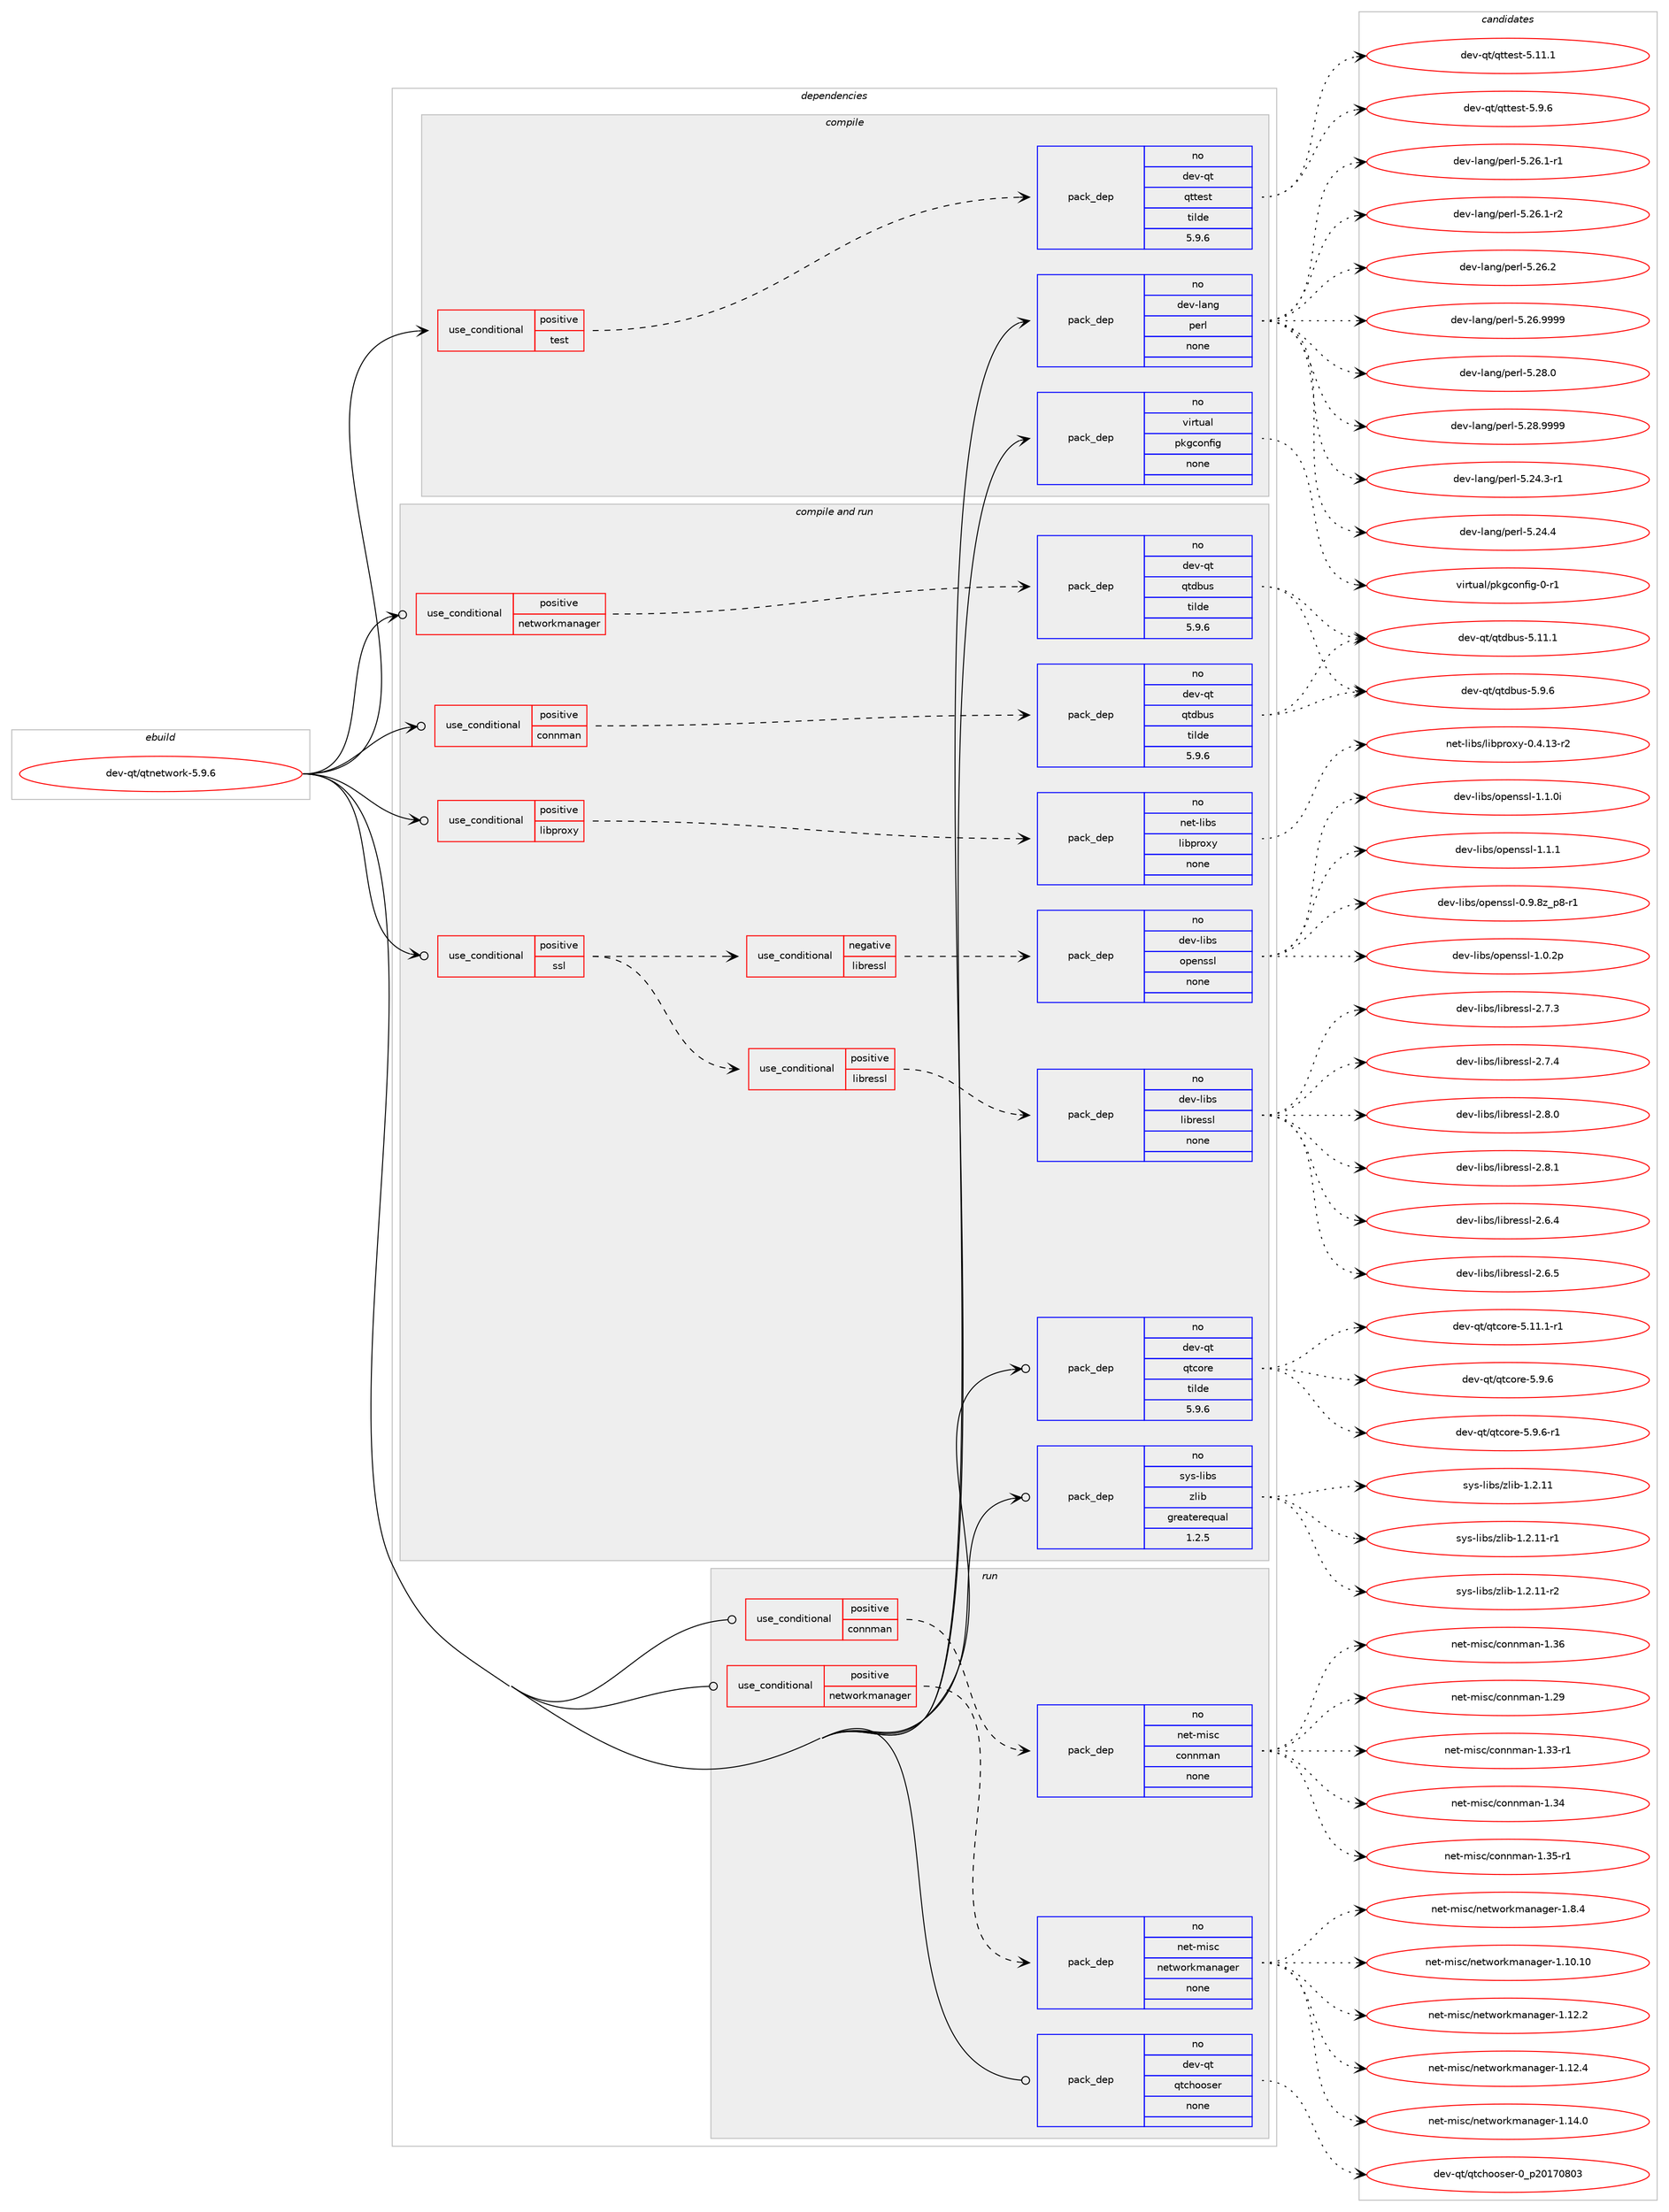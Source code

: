 digraph prolog {

# *************
# Graph options
# *************

newrank=true;
concentrate=true;
compound=true;
graph [rankdir=LR,fontname=Helvetica,fontsize=10,ranksep=1.5];#, ranksep=2.5, nodesep=0.2];
edge  [arrowhead=vee];
node  [fontname=Helvetica,fontsize=10];

# **********
# The ebuild
# **********

subgraph cluster_leftcol {
color=gray;
rank=same;
label=<<i>ebuild</i>>;
id [label="dev-qt/qtnetwork-5.9.6", color=red, width=4, href="../dev-qt/qtnetwork-5.9.6.svg"];
}

# ****************
# The dependencies
# ****************

subgraph cluster_midcol {
color=gray;
label=<<i>dependencies</i>>;
subgraph cluster_compile {
fillcolor="#eeeeee";
style=filled;
label=<<i>compile</i>>;
subgraph cond1101 {
dependency4993 [label=<<TABLE BORDER="0" CELLBORDER="1" CELLSPACING="0" CELLPADDING="4"><TR><TD ROWSPAN="3" CELLPADDING="10">use_conditional</TD></TR><TR><TD>positive</TD></TR><TR><TD>test</TD></TR></TABLE>>, shape=none, color=red];
subgraph pack3774 {
dependency4994 [label=<<TABLE BORDER="0" CELLBORDER="1" CELLSPACING="0" CELLPADDING="4" WIDTH="220"><TR><TD ROWSPAN="6" CELLPADDING="30">pack_dep</TD></TR><TR><TD WIDTH="110">no</TD></TR><TR><TD>dev-qt</TD></TR><TR><TD>qttest</TD></TR><TR><TD>tilde</TD></TR><TR><TD>5.9.6</TD></TR></TABLE>>, shape=none, color=blue];
}
dependency4993:e -> dependency4994:w [weight=20,style="dashed",arrowhead="vee"];
}
id:e -> dependency4993:w [weight=20,style="solid",arrowhead="vee"];
subgraph pack3775 {
dependency4995 [label=<<TABLE BORDER="0" CELLBORDER="1" CELLSPACING="0" CELLPADDING="4" WIDTH="220"><TR><TD ROWSPAN="6" CELLPADDING="30">pack_dep</TD></TR><TR><TD WIDTH="110">no</TD></TR><TR><TD>dev-lang</TD></TR><TR><TD>perl</TD></TR><TR><TD>none</TD></TR><TR><TD></TD></TR></TABLE>>, shape=none, color=blue];
}
id:e -> dependency4995:w [weight=20,style="solid",arrowhead="vee"];
subgraph pack3776 {
dependency4996 [label=<<TABLE BORDER="0" CELLBORDER="1" CELLSPACING="0" CELLPADDING="4" WIDTH="220"><TR><TD ROWSPAN="6" CELLPADDING="30">pack_dep</TD></TR><TR><TD WIDTH="110">no</TD></TR><TR><TD>virtual</TD></TR><TR><TD>pkgconfig</TD></TR><TR><TD>none</TD></TR><TR><TD></TD></TR></TABLE>>, shape=none, color=blue];
}
id:e -> dependency4996:w [weight=20,style="solid",arrowhead="vee"];
}
subgraph cluster_compileandrun {
fillcolor="#eeeeee";
style=filled;
label=<<i>compile and run</i>>;
subgraph cond1102 {
dependency4997 [label=<<TABLE BORDER="0" CELLBORDER="1" CELLSPACING="0" CELLPADDING="4"><TR><TD ROWSPAN="3" CELLPADDING="10">use_conditional</TD></TR><TR><TD>positive</TD></TR><TR><TD>connman</TD></TR></TABLE>>, shape=none, color=red];
subgraph pack3777 {
dependency4998 [label=<<TABLE BORDER="0" CELLBORDER="1" CELLSPACING="0" CELLPADDING="4" WIDTH="220"><TR><TD ROWSPAN="6" CELLPADDING="30">pack_dep</TD></TR><TR><TD WIDTH="110">no</TD></TR><TR><TD>dev-qt</TD></TR><TR><TD>qtdbus</TD></TR><TR><TD>tilde</TD></TR><TR><TD>5.9.6</TD></TR></TABLE>>, shape=none, color=blue];
}
dependency4997:e -> dependency4998:w [weight=20,style="dashed",arrowhead="vee"];
}
id:e -> dependency4997:w [weight=20,style="solid",arrowhead="odotvee"];
subgraph cond1103 {
dependency4999 [label=<<TABLE BORDER="0" CELLBORDER="1" CELLSPACING="0" CELLPADDING="4"><TR><TD ROWSPAN="3" CELLPADDING="10">use_conditional</TD></TR><TR><TD>positive</TD></TR><TR><TD>libproxy</TD></TR></TABLE>>, shape=none, color=red];
subgraph pack3778 {
dependency5000 [label=<<TABLE BORDER="0" CELLBORDER="1" CELLSPACING="0" CELLPADDING="4" WIDTH="220"><TR><TD ROWSPAN="6" CELLPADDING="30">pack_dep</TD></TR><TR><TD WIDTH="110">no</TD></TR><TR><TD>net-libs</TD></TR><TR><TD>libproxy</TD></TR><TR><TD>none</TD></TR><TR><TD></TD></TR></TABLE>>, shape=none, color=blue];
}
dependency4999:e -> dependency5000:w [weight=20,style="dashed",arrowhead="vee"];
}
id:e -> dependency4999:w [weight=20,style="solid",arrowhead="odotvee"];
subgraph cond1104 {
dependency5001 [label=<<TABLE BORDER="0" CELLBORDER="1" CELLSPACING="0" CELLPADDING="4"><TR><TD ROWSPAN="3" CELLPADDING="10">use_conditional</TD></TR><TR><TD>positive</TD></TR><TR><TD>networkmanager</TD></TR></TABLE>>, shape=none, color=red];
subgraph pack3779 {
dependency5002 [label=<<TABLE BORDER="0" CELLBORDER="1" CELLSPACING="0" CELLPADDING="4" WIDTH="220"><TR><TD ROWSPAN="6" CELLPADDING="30">pack_dep</TD></TR><TR><TD WIDTH="110">no</TD></TR><TR><TD>dev-qt</TD></TR><TR><TD>qtdbus</TD></TR><TR><TD>tilde</TD></TR><TR><TD>5.9.6</TD></TR></TABLE>>, shape=none, color=blue];
}
dependency5001:e -> dependency5002:w [weight=20,style="dashed",arrowhead="vee"];
}
id:e -> dependency5001:w [weight=20,style="solid",arrowhead="odotvee"];
subgraph cond1105 {
dependency5003 [label=<<TABLE BORDER="0" CELLBORDER="1" CELLSPACING="0" CELLPADDING="4"><TR><TD ROWSPAN="3" CELLPADDING="10">use_conditional</TD></TR><TR><TD>positive</TD></TR><TR><TD>ssl</TD></TR></TABLE>>, shape=none, color=red];
subgraph cond1106 {
dependency5004 [label=<<TABLE BORDER="0" CELLBORDER="1" CELLSPACING="0" CELLPADDING="4"><TR><TD ROWSPAN="3" CELLPADDING="10">use_conditional</TD></TR><TR><TD>negative</TD></TR><TR><TD>libressl</TD></TR></TABLE>>, shape=none, color=red];
subgraph pack3780 {
dependency5005 [label=<<TABLE BORDER="0" CELLBORDER="1" CELLSPACING="0" CELLPADDING="4" WIDTH="220"><TR><TD ROWSPAN="6" CELLPADDING="30">pack_dep</TD></TR><TR><TD WIDTH="110">no</TD></TR><TR><TD>dev-libs</TD></TR><TR><TD>openssl</TD></TR><TR><TD>none</TD></TR><TR><TD></TD></TR></TABLE>>, shape=none, color=blue];
}
dependency5004:e -> dependency5005:w [weight=20,style="dashed",arrowhead="vee"];
}
dependency5003:e -> dependency5004:w [weight=20,style="dashed",arrowhead="vee"];
subgraph cond1107 {
dependency5006 [label=<<TABLE BORDER="0" CELLBORDER="1" CELLSPACING="0" CELLPADDING="4"><TR><TD ROWSPAN="3" CELLPADDING="10">use_conditional</TD></TR><TR><TD>positive</TD></TR><TR><TD>libressl</TD></TR></TABLE>>, shape=none, color=red];
subgraph pack3781 {
dependency5007 [label=<<TABLE BORDER="0" CELLBORDER="1" CELLSPACING="0" CELLPADDING="4" WIDTH="220"><TR><TD ROWSPAN="6" CELLPADDING="30">pack_dep</TD></TR><TR><TD WIDTH="110">no</TD></TR><TR><TD>dev-libs</TD></TR><TR><TD>libressl</TD></TR><TR><TD>none</TD></TR><TR><TD></TD></TR></TABLE>>, shape=none, color=blue];
}
dependency5006:e -> dependency5007:w [weight=20,style="dashed",arrowhead="vee"];
}
dependency5003:e -> dependency5006:w [weight=20,style="dashed",arrowhead="vee"];
}
id:e -> dependency5003:w [weight=20,style="solid",arrowhead="odotvee"];
subgraph pack3782 {
dependency5008 [label=<<TABLE BORDER="0" CELLBORDER="1" CELLSPACING="0" CELLPADDING="4" WIDTH="220"><TR><TD ROWSPAN="6" CELLPADDING="30">pack_dep</TD></TR><TR><TD WIDTH="110">no</TD></TR><TR><TD>dev-qt</TD></TR><TR><TD>qtcore</TD></TR><TR><TD>tilde</TD></TR><TR><TD>5.9.6</TD></TR></TABLE>>, shape=none, color=blue];
}
id:e -> dependency5008:w [weight=20,style="solid",arrowhead="odotvee"];
subgraph pack3783 {
dependency5009 [label=<<TABLE BORDER="0" CELLBORDER="1" CELLSPACING="0" CELLPADDING="4" WIDTH="220"><TR><TD ROWSPAN="6" CELLPADDING="30">pack_dep</TD></TR><TR><TD WIDTH="110">no</TD></TR><TR><TD>sys-libs</TD></TR><TR><TD>zlib</TD></TR><TR><TD>greaterequal</TD></TR><TR><TD>1.2.5</TD></TR></TABLE>>, shape=none, color=blue];
}
id:e -> dependency5009:w [weight=20,style="solid",arrowhead="odotvee"];
}
subgraph cluster_run {
fillcolor="#eeeeee";
style=filled;
label=<<i>run</i>>;
subgraph cond1108 {
dependency5010 [label=<<TABLE BORDER="0" CELLBORDER="1" CELLSPACING="0" CELLPADDING="4"><TR><TD ROWSPAN="3" CELLPADDING="10">use_conditional</TD></TR><TR><TD>positive</TD></TR><TR><TD>connman</TD></TR></TABLE>>, shape=none, color=red];
subgraph pack3784 {
dependency5011 [label=<<TABLE BORDER="0" CELLBORDER="1" CELLSPACING="0" CELLPADDING="4" WIDTH="220"><TR><TD ROWSPAN="6" CELLPADDING="30">pack_dep</TD></TR><TR><TD WIDTH="110">no</TD></TR><TR><TD>net-misc</TD></TR><TR><TD>connman</TD></TR><TR><TD>none</TD></TR><TR><TD></TD></TR></TABLE>>, shape=none, color=blue];
}
dependency5010:e -> dependency5011:w [weight=20,style="dashed",arrowhead="vee"];
}
id:e -> dependency5010:w [weight=20,style="solid",arrowhead="odot"];
subgraph cond1109 {
dependency5012 [label=<<TABLE BORDER="0" CELLBORDER="1" CELLSPACING="0" CELLPADDING="4"><TR><TD ROWSPAN="3" CELLPADDING="10">use_conditional</TD></TR><TR><TD>positive</TD></TR><TR><TD>networkmanager</TD></TR></TABLE>>, shape=none, color=red];
subgraph pack3785 {
dependency5013 [label=<<TABLE BORDER="0" CELLBORDER="1" CELLSPACING="0" CELLPADDING="4" WIDTH="220"><TR><TD ROWSPAN="6" CELLPADDING="30">pack_dep</TD></TR><TR><TD WIDTH="110">no</TD></TR><TR><TD>net-misc</TD></TR><TR><TD>networkmanager</TD></TR><TR><TD>none</TD></TR><TR><TD></TD></TR></TABLE>>, shape=none, color=blue];
}
dependency5012:e -> dependency5013:w [weight=20,style="dashed",arrowhead="vee"];
}
id:e -> dependency5012:w [weight=20,style="solid",arrowhead="odot"];
subgraph pack3786 {
dependency5014 [label=<<TABLE BORDER="0" CELLBORDER="1" CELLSPACING="0" CELLPADDING="4" WIDTH="220"><TR><TD ROWSPAN="6" CELLPADDING="30">pack_dep</TD></TR><TR><TD WIDTH="110">no</TD></TR><TR><TD>dev-qt</TD></TR><TR><TD>qtchooser</TD></TR><TR><TD>none</TD></TR><TR><TD></TD></TR></TABLE>>, shape=none, color=blue];
}
id:e -> dependency5014:w [weight=20,style="solid",arrowhead="odot"];
}
}

# **************
# The candidates
# **************

subgraph cluster_choices {
rank=same;
color=gray;
label=<<i>candidates</i>>;

subgraph choice3774 {
color=black;
nodesep=1;
choice100101118451131164711311611610111511645534649494649 [label="dev-qt/qttest-5.11.1", color=red, width=4,href="../dev-qt/qttest-5.11.1.svg"];
choice1001011184511311647113116116101115116455346574654 [label="dev-qt/qttest-5.9.6", color=red, width=4,href="../dev-qt/qttest-5.9.6.svg"];
dependency4994:e -> choice100101118451131164711311611610111511645534649494649:w [style=dotted,weight="100"];
dependency4994:e -> choice1001011184511311647113116116101115116455346574654:w [style=dotted,weight="100"];
}
subgraph choice3775 {
color=black;
nodesep=1;
choice100101118451089711010347112101114108455346505246514511449 [label="dev-lang/perl-5.24.3-r1", color=red, width=4,href="../dev-lang/perl-5.24.3-r1.svg"];
choice10010111845108971101034711210111410845534650524652 [label="dev-lang/perl-5.24.4", color=red, width=4,href="../dev-lang/perl-5.24.4.svg"];
choice100101118451089711010347112101114108455346505446494511449 [label="dev-lang/perl-5.26.1-r1", color=red, width=4,href="../dev-lang/perl-5.26.1-r1.svg"];
choice100101118451089711010347112101114108455346505446494511450 [label="dev-lang/perl-5.26.1-r2", color=red, width=4,href="../dev-lang/perl-5.26.1-r2.svg"];
choice10010111845108971101034711210111410845534650544650 [label="dev-lang/perl-5.26.2", color=red, width=4,href="../dev-lang/perl-5.26.2.svg"];
choice10010111845108971101034711210111410845534650544657575757 [label="dev-lang/perl-5.26.9999", color=red, width=4,href="../dev-lang/perl-5.26.9999.svg"];
choice10010111845108971101034711210111410845534650564648 [label="dev-lang/perl-5.28.0", color=red, width=4,href="../dev-lang/perl-5.28.0.svg"];
choice10010111845108971101034711210111410845534650564657575757 [label="dev-lang/perl-5.28.9999", color=red, width=4,href="../dev-lang/perl-5.28.9999.svg"];
dependency4995:e -> choice100101118451089711010347112101114108455346505246514511449:w [style=dotted,weight="100"];
dependency4995:e -> choice10010111845108971101034711210111410845534650524652:w [style=dotted,weight="100"];
dependency4995:e -> choice100101118451089711010347112101114108455346505446494511449:w [style=dotted,weight="100"];
dependency4995:e -> choice100101118451089711010347112101114108455346505446494511450:w [style=dotted,weight="100"];
dependency4995:e -> choice10010111845108971101034711210111410845534650544650:w [style=dotted,weight="100"];
dependency4995:e -> choice10010111845108971101034711210111410845534650544657575757:w [style=dotted,weight="100"];
dependency4995:e -> choice10010111845108971101034711210111410845534650564648:w [style=dotted,weight="100"];
dependency4995:e -> choice10010111845108971101034711210111410845534650564657575757:w [style=dotted,weight="100"];
}
subgraph choice3776 {
color=black;
nodesep=1;
choice11810511411611797108471121071039911111010210510345484511449 [label="virtual/pkgconfig-0-r1", color=red, width=4,href="../virtual/pkgconfig-0-r1.svg"];
dependency4996:e -> choice11810511411611797108471121071039911111010210510345484511449:w [style=dotted,weight="100"];
}
subgraph choice3777 {
color=black;
nodesep=1;
choice10010111845113116471131161009811711545534649494649 [label="dev-qt/qtdbus-5.11.1", color=red, width=4,href="../dev-qt/qtdbus-5.11.1.svg"];
choice100101118451131164711311610098117115455346574654 [label="dev-qt/qtdbus-5.9.6", color=red, width=4,href="../dev-qt/qtdbus-5.9.6.svg"];
dependency4998:e -> choice10010111845113116471131161009811711545534649494649:w [style=dotted,weight="100"];
dependency4998:e -> choice100101118451131164711311610098117115455346574654:w [style=dotted,weight="100"];
}
subgraph choice3778 {
color=black;
nodesep=1;
choice11010111645108105981154710810598112114111120121454846524649514511450 [label="net-libs/libproxy-0.4.13-r2", color=red, width=4,href="../net-libs/libproxy-0.4.13-r2.svg"];
dependency5000:e -> choice11010111645108105981154710810598112114111120121454846524649514511450:w [style=dotted,weight="100"];
}
subgraph choice3779 {
color=black;
nodesep=1;
choice10010111845113116471131161009811711545534649494649 [label="dev-qt/qtdbus-5.11.1", color=red, width=4,href="../dev-qt/qtdbus-5.11.1.svg"];
choice100101118451131164711311610098117115455346574654 [label="dev-qt/qtdbus-5.9.6", color=red, width=4,href="../dev-qt/qtdbus-5.9.6.svg"];
dependency5002:e -> choice10010111845113116471131161009811711545534649494649:w [style=dotted,weight="100"];
dependency5002:e -> choice100101118451131164711311610098117115455346574654:w [style=dotted,weight="100"];
}
subgraph choice3780 {
color=black;
nodesep=1;
choice10010111845108105981154711111210111011511510845484657465612295112564511449 [label="dev-libs/openssl-0.9.8z_p8-r1", color=red, width=4,href="../dev-libs/openssl-0.9.8z_p8-r1.svg"];
choice100101118451081059811547111112101110115115108454946484650112 [label="dev-libs/openssl-1.0.2p", color=red, width=4,href="../dev-libs/openssl-1.0.2p.svg"];
choice100101118451081059811547111112101110115115108454946494648105 [label="dev-libs/openssl-1.1.0i", color=red, width=4,href="../dev-libs/openssl-1.1.0i.svg"];
choice100101118451081059811547111112101110115115108454946494649 [label="dev-libs/openssl-1.1.1", color=red, width=4,href="../dev-libs/openssl-1.1.1.svg"];
dependency5005:e -> choice10010111845108105981154711111210111011511510845484657465612295112564511449:w [style=dotted,weight="100"];
dependency5005:e -> choice100101118451081059811547111112101110115115108454946484650112:w [style=dotted,weight="100"];
dependency5005:e -> choice100101118451081059811547111112101110115115108454946494648105:w [style=dotted,weight="100"];
dependency5005:e -> choice100101118451081059811547111112101110115115108454946494649:w [style=dotted,weight="100"];
}
subgraph choice3781 {
color=black;
nodesep=1;
choice10010111845108105981154710810598114101115115108455046544652 [label="dev-libs/libressl-2.6.4", color=red, width=4,href="../dev-libs/libressl-2.6.4.svg"];
choice10010111845108105981154710810598114101115115108455046544653 [label="dev-libs/libressl-2.6.5", color=red, width=4,href="../dev-libs/libressl-2.6.5.svg"];
choice10010111845108105981154710810598114101115115108455046554651 [label="dev-libs/libressl-2.7.3", color=red, width=4,href="../dev-libs/libressl-2.7.3.svg"];
choice10010111845108105981154710810598114101115115108455046554652 [label="dev-libs/libressl-2.7.4", color=red, width=4,href="../dev-libs/libressl-2.7.4.svg"];
choice10010111845108105981154710810598114101115115108455046564648 [label="dev-libs/libressl-2.8.0", color=red, width=4,href="../dev-libs/libressl-2.8.0.svg"];
choice10010111845108105981154710810598114101115115108455046564649 [label="dev-libs/libressl-2.8.1", color=red, width=4,href="../dev-libs/libressl-2.8.1.svg"];
dependency5007:e -> choice10010111845108105981154710810598114101115115108455046544652:w [style=dotted,weight="100"];
dependency5007:e -> choice10010111845108105981154710810598114101115115108455046544653:w [style=dotted,weight="100"];
dependency5007:e -> choice10010111845108105981154710810598114101115115108455046554651:w [style=dotted,weight="100"];
dependency5007:e -> choice10010111845108105981154710810598114101115115108455046554652:w [style=dotted,weight="100"];
dependency5007:e -> choice10010111845108105981154710810598114101115115108455046564648:w [style=dotted,weight="100"];
dependency5007:e -> choice10010111845108105981154710810598114101115115108455046564649:w [style=dotted,weight="100"];
}
subgraph choice3782 {
color=black;
nodesep=1;
choice100101118451131164711311699111114101455346494946494511449 [label="dev-qt/qtcore-5.11.1-r1", color=red, width=4,href="../dev-qt/qtcore-5.11.1-r1.svg"];
choice100101118451131164711311699111114101455346574654 [label="dev-qt/qtcore-5.9.6", color=red, width=4,href="../dev-qt/qtcore-5.9.6.svg"];
choice1001011184511311647113116991111141014553465746544511449 [label="dev-qt/qtcore-5.9.6-r1", color=red, width=4,href="../dev-qt/qtcore-5.9.6-r1.svg"];
dependency5008:e -> choice100101118451131164711311699111114101455346494946494511449:w [style=dotted,weight="100"];
dependency5008:e -> choice100101118451131164711311699111114101455346574654:w [style=dotted,weight="100"];
dependency5008:e -> choice1001011184511311647113116991111141014553465746544511449:w [style=dotted,weight="100"];
}
subgraph choice3783 {
color=black;
nodesep=1;
choice1151211154510810598115471221081059845494650464949 [label="sys-libs/zlib-1.2.11", color=red, width=4,href="../sys-libs/zlib-1.2.11.svg"];
choice11512111545108105981154712210810598454946504649494511449 [label="sys-libs/zlib-1.2.11-r1", color=red, width=4,href="../sys-libs/zlib-1.2.11-r1.svg"];
choice11512111545108105981154712210810598454946504649494511450 [label="sys-libs/zlib-1.2.11-r2", color=red, width=4,href="../sys-libs/zlib-1.2.11-r2.svg"];
dependency5009:e -> choice1151211154510810598115471221081059845494650464949:w [style=dotted,weight="100"];
dependency5009:e -> choice11512111545108105981154712210810598454946504649494511449:w [style=dotted,weight="100"];
dependency5009:e -> choice11512111545108105981154712210810598454946504649494511450:w [style=dotted,weight="100"];
}
subgraph choice3784 {
color=black;
nodesep=1;
choice11010111645109105115994799111110110109971104549465057 [label="net-misc/connman-1.29", color=red, width=4,href="../net-misc/connman-1.29.svg"];
choice110101116451091051159947991111101101099711045494651514511449 [label="net-misc/connman-1.33-r1", color=red, width=4,href="../net-misc/connman-1.33-r1.svg"];
choice11010111645109105115994799111110110109971104549465152 [label="net-misc/connman-1.34", color=red, width=4,href="../net-misc/connman-1.34.svg"];
choice110101116451091051159947991111101101099711045494651534511449 [label="net-misc/connman-1.35-r1", color=red, width=4,href="../net-misc/connman-1.35-r1.svg"];
choice11010111645109105115994799111110110109971104549465154 [label="net-misc/connman-1.36", color=red, width=4,href="../net-misc/connman-1.36.svg"];
dependency5011:e -> choice11010111645109105115994799111110110109971104549465057:w [style=dotted,weight="100"];
dependency5011:e -> choice110101116451091051159947991111101101099711045494651514511449:w [style=dotted,weight="100"];
dependency5011:e -> choice11010111645109105115994799111110110109971104549465152:w [style=dotted,weight="100"];
dependency5011:e -> choice110101116451091051159947991111101101099711045494651534511449:w [style=dotted,weight="100"];
dependency5011:e -> choice11010111645109105115994799111110110109971104549465154:w [style=dotted,weight="100"];
}
subgraph choice3785 {
color=black;
nodesep=1;
choice11010111645109105115994711010111611911111410710997110971031011144549464948464948 [label="net-misc/networkmanager-1.10.10", color=red, width=4,href="../net-misc/networkmanager-1.10.10.svg"];
choice110101116451091051159947110101116119111114107109971109710310111445494649504650 [label="net-misc/networkmanager-1.12.2", color=red, width=4,href="../net-misc/networkmanager-1.12.2.svg"];
choice110101116451091051159947110101116119111114107109971109710310111445494649504652 [label="net-misc/networkmanager-1.12.4", color=red, width=4,href="../net-misc/networkmanager-1.12.4.svg"];
choice110101116451091051159947110101116119111114107109971109710310111445494649524648 [label="net-misc/networkmanager-1.14.0", color=red, width=4,href="../net-misc/networkmanager-1.14.0.svg"];
choice1101011164510910511599471101011161191111141071099711097103101114454946564652 [label="net-misc/networkmanager-1.8.4", color=red, width=4,href="../net-misc/networkmanager-1.8.4.svg"];
dependency5013:e -> choice11010111645109105115994711010111611911111410710997110971031011144549464948464948:w [style=dotted,weight="100"];
dependency5013:e -> choice110101116451091051159947110101116119111114107109971109710310111445494649504650:w [style=dotted,weight="100"];
dependency5013:e -> choice110101116451091051159947110101116119111114107109971109710310111445494649504652:w [style=dotted,weight="100"];
dependency5013:e -> choice110101116451091051159947110101116119111114107109971109710310111445494649524648:w [style=dotted,weight="100"];
dependency5013:e -> choice1101011164510910511599471101011161191111141071099711097103101114454946564652:w [style=dotted,weight="100"];
}
subgraph choice3786 {
color=black;
nodesep=1;
choice1001011184511311647113116991041111111151011144548951125048495548564851 [label="dev-qt/qtchooser-0_p20170803", color=red, width=4,href="../dev-qt/qtchooser-0_p20170803.svg"];
dependency5014:e -> choice1001011184511311647113116991041111111151011144548951125048495548564851:w [style=dotted,weight="100"];
}
}

}
